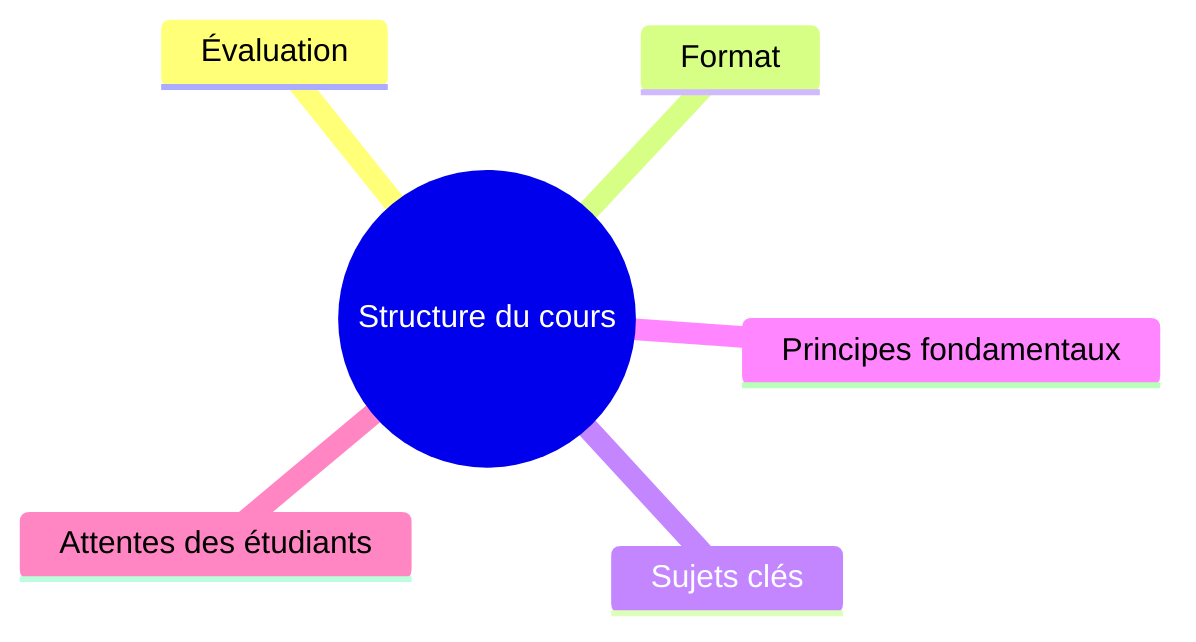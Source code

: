 mindmap
  cours((Structure du cours))
    Évaluation
    Format
    Sujets clés
    Principes fondamentaux
    Attentes des étudiants
